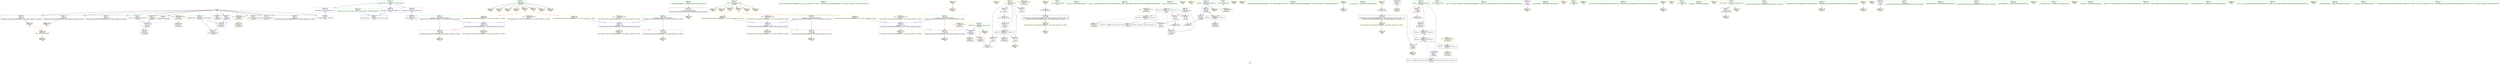 digraph "SVFG" {
	label="SVFG";

	Node0x5588fecbd500 [shape=record,color=grey,label="{NodeID: 0\nNullPtr}"];
	Node0x5588fecbd500 -> Node0x5588fedaf060[style=solid];
	Node0x5588fecbd500 -> Node0x5588fedb0180[style=solid];
	Node0x5588fecbd500 -> Node0x5588fedb0250[style=solid];
	Node0x5588fecbd500 -> Node0x5588fedb0320[style=solid];
	Node0x5588fecbd500 -> Node0x5588fedb03f0[style=solid];
	Node0x5588fecbd500 -> Node0x5588fedb04c0[style=solid];
	Node0x5588fecbd500 -> Node0x5588fedb0590[style=solid];
	Node0x5588fecbd500 -> Node0x5588fedb0660[style=solid];
	Node0x5588fecbd500 -> Node0x5588fedb0730[style=solid];
	Node0x5588fecbd500 -> Node0x5588fedb0800[style=solid];
	Node0x5588fecbd500 -> Node0x5588fedb1fe0[style=solid];
	Node0x5588fec17940 [shape=record,color=yellow,style=double,label="{NodeID: 180\n20V_1 = ENCHI(MR_20V_0)\npts\{191 \}\nFun[_ZStgtIcSt11char_traitsIcESaIcEEbRKNSt7__cxx1112basic_stringIT_T0_T1_EESA_]}"];
	Node0x5588fec17940 -> Node0x5588fedaf200[style=dashed];
	Node0x5588fedaf200 [shape=record,color=blue,label="{NodeID: 97\n190\<--188\n__lhs.addr\<--__lhs\n_ZStgtIcSt11char_traitsIcESaIcEEbRKNSt7__cxx1112basic_stringIT_T0_T1_EESA_\n}"];
	Node0x5588fedaf200 -> Node0x5588fedb1c40[style=dashed];
	Node0x5588fedaf200 -> Node0x5588fedb3410[style=dashed];
	Node0x5588fedad1d0 [shape=record,color=green,label="{NodeID: 14\n28\<--34\n_ZNSt8ios_base4InitD1Ev\<--_ZNSt8ios_base4InitD1Ev_field_insensitive\n}"];
	Node0x5588fedad1d0 -> Node0x5588fedb08d0[style=solid];
	Node0x5588fedb3600 [shape=record,color=yellow,style=double,label="{NodeID: 194\nRETMU(16V_2)\npts\{169 \}\nFun[_ZStltIcSt11char_traitsIcESaIcEEbRKNSt7__cxx1112basic_stringIT_T0_T1_EESA_]}"];
	Node0x5588fedb3e30 [shape=record,color=yellow,style=double,label="{NodeID: 111\nAPARM(52)\nCS[]}"];
	Node0x5588fedade20 [shape=record,color=green,label="{NodeID: 28\n92\<--93\n_ZStltIcSt11char_traitsIcESaIcEEbRKNSt7__cxx1112basic_stringIT_T0_T1_EESA_\<--_ZStltIcSt11char_traitsIcESaIcEEbRKNSt7__cxx1112basic_stringIT_T0_T1_EESA__field_insensitive\n}"];
	Node0x5588fedb4990 [shape=record,color=yellow,style=double,label="{NodeID: 125\nAPARM(124)\nCS[]}"];
	Node0x5588fedaeb90 [shape=record,color=green,label="{NodeID: 42\n192\<--193\n__rhs.addr\<--__rhs.addr_field_insensitive\n_ZStgtIcSt11char_traitsIcESaIcEEbRKNSt7__cxx1112basic_stringIT_T0_T1_EESA_\n}"];
	Node0x5588fedaeb90 -> Node0x5588fedb1d10[style=solid];
	Node0x5588fedaeb90 -> Node0x5588fedaf2d0[style=solid];
	Node0x5588fedb54f0 [shape=record,color=yellow,style=double,label="{NodeID: 139\nAPARM(202)\nCS[]|{<s0>24}}"];
	Node0x5588fedb54f0:s0 -> Node0x5588fedafe80[style=solid,color=red];
	Node0x5588fedb0800 [shape=record,color=black,label="{NodeID: 56\n202\<--3\n\<--dummyVal\n_ZStgtIcSt11char_traitsIcESaIcEEbRKNSt7__cxx1112basic_stringIT_T0_T1_EESA_\n}"];
	Node0x5588fedb0800 -> Node0x5588fedb54f0[style=solid];
	Node0x5588fedb5d10 [shape=record,color=yellow,style=double,label="{NodeID: 153\nARet(135)\nCS[]}"];
	Node0x5588fedb1420 [shape=record,color=red,label="{NodeID: 70\n143\<--46\n\<--i\n_Z5Moistv\n}"];
	Node0x5588fedb1420 -> Node0x5588fedb7580[style=solid];
	Node0x5588fedb7700 [shape=record,color=grey,label="{NodeID: 167\n199 = cmp(198, 63, )\n}"];
	Node0x5588fedb7700 -> Node0x5588fedb0b70[style=solid];
	Node0x5588fedb1fe0 [shape=record,color=blue, style = dotted,label="{NodeID: 84\n247\<--3\nllvm.global_ctors_2\<--dummyVal\nGlob }"];
	Node0x5588fed995b0 [shape=record,color=green,label="{NodeID: 1\n7\<--1\n__dso_handle\<--dummyObj\nGlob }"];
	Node0x5588fec179f0 [shape=record,color=yellow,style=double,label="{NodeID: 181\n22V_1 = ENCHI(MR_22V_0)\npts\{193 \}\nFun[_ZStgtIcSt11char_traitsIcESaIcEEbRKNSt7__cxx1112basic_stringIT_T0_T1_EESA_]}"];
	Node0x5588fec179f0 -> Node0x5588fedaf2d0[style=dashed];
	Node0x5588fedaf2d0 [shape=record,color=blue,label="{NodeID: 98\n192\<--189\n__rhs.addr\<--__rhs\n_ZStgtIcSt11char_traitsIcESaIcEEbRKNSt7__cxx1112basic_stringIT_T0_T1_EESA_\n}"];
	Node0x5588fedaf2d0 -> Node0x5588fedb1d10[style=dashed];
	Node0x5588fedaf2d0 -> Node0x5588fedc0430[style=dashed];
	Node0x5588fedad2d0 [shape=record,color=green,label="{NodeID: 15\n41\<--42\n_Z5Moistv\<--_Z5Moistv_field_insensitive\n}"];
	Node0x5588fedb36e0 [shape=record,color=yellow,style=double,label="{NodeID: 195\nRETMU(2V_2)\npts\{45 \}\nFun[_Z5Moistv]}"];
	Node0x5588fedb3f00 [shape=record,color=yellow,style=double,label="{NodeID: 112\nAPARM(54)\nCS[]}"];
	Node0x5588fedadf20 [shape=record,color=green,label="{NodeID: 29\n105\<--106\n_ZNSt7__cxx1112basic_stringIcSt11char_traitsIcESaIcEED1Ev\<--_ZNSt7__cxx1112basic_stringIcSt11char_traitsIcESaIcEED1Ev_field_insensitive\n}"];
	Node0x5588fedb4a60 [shape=record,color=yellow,style=double,label="{NodeID: 126\nAPARM(127)\nCS[]}"];
	Node0x5588fedaec60 [shape=record,color=green,label="{NodeID: 43\n221\<--222\nmain\<--main_field_insensitive\n}"];
	Node0x5588fedb55c0 [shape=record,color=yellow,style=double,label="{NodeID: 140\nARet(64)\nCS[]}"];
	Node0x5588fedb08d0 [shape=record,color=black,label="{NodeID: 57\n27\<--28\n\<--_ZNSt8ios_base4InitD1Ev\nCan only get source location for instruction, argument, global var or function.}"];
	Node0x5588fedb08d0 -> Node0x5588fedb3a20[style=solid];
	Node0x5588fedaf970 [shape=record,color=yellow,style=double,label="{NodeID: 154\nARet(231)\nCS[]}"];
	Node0x5588fedb14f0 [shape=record,color=red,label="{NodeID: 71\n87\<--48\n\<--caseNum\n_Z5Moistv\n}"];
	Node0x5588fedb14f0 -> Node0x5588fedb7880[style=solid];
	Node0x5588fedb7880 [shape=record,color=grey,label="{NodeID: 168\n88 = cmp(86, 87, )\n}"];
	Node0x5588fedb20e0 [shape=record,color=blue,label="{NodeID: 85\n44\<--63\nnumOfCases\<--\n_Z5Moistv\n}"];
	Node0x5588fedb20e0 -> Node0x5588fedb11b0[style=dashed];
	Node0x5588fedb20e0 -> Node0x5588fedb36e0[style=dashed];
	Node0x5588fed99d20 [shape=record,color=green,label="{NodeID: 2\n8\<--1\n_ZSt3cin\<--dummyObj\nGlob }"];
	Node0x5588fedbfbf0 [shape=record,color=yellow,style=double,label="{NodeID: 182\n16V_1 = ENCHI(MR_16V_0)\npts\{169 \}\nFun[_ZStltIcSt11char_traitsIcESaIcEEbRKNSt7__cxx1112basic_stringIT_T0_T1_EESA_]}"];
	Node0x5588fedbfbf0 -> Node0x5588fedb2900[style=dashed];
	Node0x5588fedaf3a0 [shape=record,color=yellow,style=double,label="{NodeID: 99\nAPARM(8)\nCS[]}"];
	Node0x5588fedad3d0 [shape=record,color=green,label="{NodeID: 16\n44\<--45\nnumOfCases\<--numOfCases_field_insensitive\n_Z5Moistv\n}"];
	Node0x5588fedad3d0 -> Node0x5588fedb11b0[style=solid];
	Node0x5588fedad3d0 -> Node0x5588fedb20e0[style=solid];
	Node0x5588fedad3d0 -> Node0x5588fedaf470[style=solid];
	Node0x5588fedb37f0 [shape=record,color=yellow,style=double,label="{NodeID: 196\nRETMU(4V_3)\npts\{47 \}\nFun[_Z5Moistv]}"];
	Node0x5588fedb3fd0 [shape=record,color=yellow,style=double,label="{NodeID: 113\nAPARM(8)\nCS[]}"];
	Node0x5588fedae020 [shape=record,color=green,label="{NodeID: 30\n110\<--111\n_ZStgtIcSt11char_traitsIcESaIcEEbRKNSt7__cxx1112basic_stringIT_T0_T1_EESA_\<--_ZStgtIcSt11char_traitsIcESaIcEEbRKNSt7__cxx1112basic_stringIT_T0_T1_EESA__field_insensitive\n}"];
	Node0x5588fedb4b30 [shape=record,color=yellow,style=double,label="{NodeID: 127\nAPARM(128)\nCS[]}"];
	Node0x5588fedaed60 [shape=record,color=green,label="{NodeID: 44\n232\<--233\n__cxa_begin_catch\<--__cxa_begin_catch_field_insensitive\n}"];
	Node0x5588fedb5650 [shape=record,color=yellow,style=double,label="{NodeID: 141\nARet(176)\nCS[]}"];
	Node0x5588fedb5650 -> Node0x5588fedb7a00[style=solid];
	Node0x5588fedb09d0 [shape=record,color=black,label="{NodeID: 58\n223\<--63\nmain_ret\<--\nmain\n}"];
	Node0x5588fedb09d0 -> Node0x5588fedaffa0[style=solid];
	Node0x5588fedafa00 [shape=record,color=yellow,style=double,label="{NodeID: 155\nARet(198)\nCS[]}"];
	Node0x5588fedafa00 -> Node0x5588fedb7700[style=solid];
	Node0x5588fedb15c0 [shape=record,color=red,label="{NodeID: 72\n95\<--50\n\<--dollars\n_Z5Moistv\n}"];
	Node0x5588fedb15c0 -> Node0x5588fedb7280[style=solid];
	Node0x5588fedb7a00 [shape=record,color=grey,label="{NodeID: 169\n179 = cmp(176, 63, )\n}"];
	Node0x5588fedb7a00 -> Node0x5588fedb0aa0[style=solid];
	Node0x5588fedb21b0 [shape=record,color=blue,label="{NodeID: 86\n46\<--68\ni\<--\n_Z5Moistv\n}"];
	Node0x5588fedb21b0 -> Node0x5588fedbd850[style=dashed];
	Node0x5588fed99db0 [shape=record,color=green,label="{NodeID: 3\n9\<--1\n_ZSt4cout\<--dummyObj\nGlob }"];
	Node0x5588fedbfd00 [shape=record,color=yellow,style=double,label="{NodeID: 183\n18V_1 = ENCHI(MR_18V_0)\npts\{171 \}\nFun[_ZStltIcSt11char_traitsIcESaIcEEbRKNSt7__cxx1112basic_stringIT_T0_T1_EESA_]}"];
	Node0x5588fedbfd00 -> Node0x5588fedaf130[style=dashed];
	Node0x5588fedaf470 [shape=record,color=yellow,style=double,label="{NodeID: 100\nAPARM(44)\nCS[]}"];
	Node0x5588fedad4a0 [shape=record,color=green,label="{NodeID: 17\n46\<--47\ni\<--i_field_insensitive\n_Z5Moistv\n}"];
	Node0x5588fedad4a0 -> Node0x5588fedb1280[style=solid];
	Node0x5588fedad4a0 -> Node0x5588fedb1350[style=solid];
	Node0x5588fedad4a0 -> Node0x5588fedb1420[style=solid];
	Node0x5588fedad4a0 -> Node0x5588fedb21b0[style=solid];
	Node0x5588fedad4a0 -> Node0x5588fedb2830[style=solid];
	Node0x5588fedb38d0 [shape=record,color=yellow,style=double,label="{NodeID: 197\nRETMU(6V_2)\npts\{49 \}\nFun[_Z5Moistv]}"];
	Node0x5588fedb40a0 [shape=record,color=yellow,style=double,label="{NodeID: 114\nAPARM(54)\nCS[]}"];
	Node0x5588fedae120 [shape=record,color=green,label="{NodeID: 31\n114\<--115\n_ZNSt7__cxx1112basic_stringIcSt11char_traitsIcESaIcEEaSERKS4_\<--_ZNSt7__cxx1112basic_stringIcSt11char_traitsIcESaIcEEaSERKS4__field_insensitive\n}"];
	Node0x5588fedb4c00 [shape=record,color=yellow,style=double,label="{NodeID: 128\nAPARM(131)\nCS[]}"];
	Node0x5588fedaee60 [shape=record,color=green,label="{NodeID: 45\n235\<--236\n_ZSt9terminatev\<--_ZSt9terminatev_field_insensitive\n}"];
	Node0x5588fedb56e0 [shape=record,color=yellow,style=double,label="{NodeID: 142\nARet(26)\nCS[]}"];
	Node0x5588fedb0aa0 [shape=record,color=black,label="{NodeID: 59\n165\<--179\n_ZStltIcSt11char_traitsIcESaIcEEbRKNSt7__cxx1112basic_stringIT_T0_T1_EESA__ret\<--cmp\n_ZStltIcSt11char_traitsIcESaIcEEbRKNSt7__cxx1112basic_stringIT_T0_T1_EESA_\n}"];
	Node0x5588fedb0aa0 -> Node0x5588fedb71c0[style=solid];
	Node0x5588fedafa90 [shape=record,color=yellow,style=double,label="{NodeID: 156\nFPARM(188)\nFun[_ZStgtIcSt11char_traitsIcESaIcEEbRKNSt7__cxx1112basic_stringIT_T0_T1_EESA_]}"];
	Node0x5588fedafa90 -> Node0x5588fedaf200[style=solid];
	Node0x5588fedb1690 [shape=record,color=red,label="{NodeID: 73\n133\<--50\n\<--dollars\n_Z5Moistv\n}"];
	Node0x5588fedb1690 -> Node0x5588fedb4da0[style=solid];
	Node0x5588fedb7b80 [shape=record,color=grey,label="{NodeID: 170\n72 = cmp(70, 71, )\n}"];
	Node0x5588fedb2280 [shape=record,color=blue,label="{NodeID: 87\n48\<--63\ncaseNum\<--\n_Z5Moistv\n}"];
	Node0x5588fedb2280 -> Node0x5588fedb14f0[style=dashed];
	Node0x5588fedb2280 -> Node0x5588fedbdd50[style=dashed];
	Node0x5588fed99e40 [shape=record,color=green,label="{NodeID: 4\n10\<--1\n.str\<--dummyObj\nGlob }"];
	Node0x5588fedbfde0 [shape=record,color=yellow,style=double,label="{NodeID: 184\n2V_1 = ENCHI(MR_2V_0)\npts\{45 \}\nFun[_Z5Moistv]}"];
	Node0x5588fedbfde0 -> Node0x5588fedb20e0[style=dashed];
	Node0x5588fedaf540 [shape=record,color=yellow,style=double,label="{NodeID: 101\nAPARM(174)\nCS[]}"];
	Node0x5588fedad570 [shape=record,color=green,label="{NodeID: 18\n48\<--49\ncaseNum\<--caseNum_field_insensitive\n_Z5Moistv\n}"];
	Node0x5588fedad570 -> Node0x5588fedb14f0[style=solid];
	Node0x5588fedad570 -> Node0x5588fedb2280[style=solid];
	Node0x5588fedad570 -> Node0x5588fedb3d60[style=solid];
	Node0x5588fedc2520 [shape=record,color=yellow,style=double,label="{NodeID: 198\nRETMU(8V_2)\npts\{51 \}\nFun[_Z5Moistv]}"];
	Node0x5588fedb4170 [shape=record,color=yellow,style=double,label="{NodeID: 115\nAPARM(8)\nCS[]}"];
	Node0x5588fedae220 [shape=record,color=green,label="{NodeID: 32\n125\<--126\n_ZStlsISt11char_traitsIcEERSt13basic_ostreamIcT_ES5_PKc\<--_ZStlsISt11char_traitsIcEERSt13basic_ostreamIcT_ES5_PKc_field_insensitive\n}"];
	Node0x5588fedb4cd0 [shape=record,color=yellow,style=double,label="{NodeID: 129\nAPARM(132)\nCS[]}"];
	Node0x5588fedaef60 [shape=record,color=green,label="{NodeID: 46\n16\<--241\n_GLOBAL__sub_I_everal_2_1.cpp\<--_GLOBAL__sub_I_everal_2_1.cpp_field_insensitive\n}"];
	Node0x5588fedaef60 -> Node0x5588fedb1ee0[style=solid];
	Node0x5588fedb5770 [shape=record,color=yellow,style=double,label="{NodeID: 143\nARet(75)\nCS[]}"];
	Node0x5588fedb0b70 [shape=record,color=black,label="{NodeID: 60\n187\<--199\n_ZStgtIcSt11char_traitsIcESaIcEEbRKNSt7__cxx1112basic_stringIT_T0_T1_EESA__ret\<--cmp\n_ZStgtIcSt11char_traitsIcESaIcEEbRKNSt7__cxx1112basic_stringIT_T0_T1_EESA_\n}"];
	Node0x5588fedb0b70 -> Node0x5588fedb0060[style=solid];
	Node0x5588fedafb80 [shape=record,color=yellow,style=double,label="{NodeID: 157\nFPARM(189)\nFun[_ZStgtIcSt11char_traitsIcESaIcEEbRKNSt7__cxx1112basic_stringIT_T0_T1_EESA_]}"];
	Node0x5588fedafb80 -> Node0x5588fedaf2d0[style=solid];
	Node0x5588fedb1760 [shape=record,color=red,label="{NodeID: 74\n148\<--56\nexn\<--exn.slot\n_Z5Moistv\n}"];
	Node0x5588fedbc450 [shape=record,color=black,label="{NodeID: 171\nMR_8V_7 = PHI(MR_8V_4, MR_8V_3, MR_8V_4, MR_8V_4, MR_8V_4, MR_8V_4, MR_8V_4, MR_8V_4, )\npts\{51 \}\n}"];
	Node0x5588fedb2350 [shape=record,color=blue,label="{NodeID: 88\n50\<--63\ndollars\<--\n_Z5Moistv\n}"];
	Node0x5588fedb2350 -> Node0x5588fedbc450[style=dashed];
	Node0x5588fedb2350 -> Node0x5588fedbce50[style=dashed];
	Node0x5588fed9a280 [shape=record,color=green,label="{NodeID: 5\n12\<--1\n.str.1\<--dummyObj\nGlob }"];
	Node0x5588fedbfef0 [shape=record,color=yellow,style=double,label="{NodeID: 185\n4V_1 = ENCHI(MR_4V_0)\npts\{47 \}\nFun[_Z5Moistv]}"];
	Node0x5588fedbfef0 -> Node0x5588fedb21b0[style=dashed];
	Node0x5588fedaf610 [shape=record,color=yellow,style=double,label="{NodeID: 102\nAPARM(175)\nCS[]}"];
	Node0x5588fedad640 [shape=record,color=green,label="{NodeID: 19\n50\<--51\ndollars\<--dollars_field_insensitive\n_Z5Moistv\n}"];
	Node0x5588fedad640 -> Node0x5588fedb15c0[style=solid];
	Node0x5588fedad640 -> Node0x5588fedb1690[style=solid];
	Node0x5588fedad640 -> Node0x5588fedb2350[style=solid];
	Node0x5588fedad640 -> Node0x5588fedb24f0[style=solid];
	Node0x5588fedc25d0 [shape=record,color=yellow,style=double,label="{NodeID: 199\nRETMU(10V_1)\npts\{57 \}\nFun[_Z5Moistv]}"];
	Node0x5588fedb4240 [shape=record,color=yellow,style=double,label="{NodeID: 116\nAPARM(54)\nCS[]}"];
	Node0x5588fedae320 [shape=record,color=green,label="{NodeID: 33\n129\<--130\n_ZNSolsEi\<--_ZNSolsEi_field_insensitive\n}"];
	Node0x5588fedb4da0 [shape=record,color=yellow,style=double,label="{NodeID: 130\nAPARM(133)\nCS[]}"];
	Node0x5588fedaf060 [shape=record,color=black,label="{NodeID: 47\n2\<--3\ndummyVal\<--dummyVal\n}"];
	Node0x5588fedb5800 [shape=record,color=yellow,style=double,label="{NodeID: 144\nARet(81)\nCS[]}"];
	Node0x5588fedb0c40 [shape=record,color=purple,label="{NodeID: 61\n25\<--4\n\<--_ZStL8__ioinit\n__cxx_global_var_init\n}"];
	Node0x5588fedb0c40 -> Node0x5588fedb3af0[style=solid];
	Node0x5588fedafc70 [shape=record,color=yellow,style=double,label="{NodeID: 158\nFPARM(166)\nFun[_ZStltIcSt11char_traitsIcESaIcEEbRKNSt7__cxx1112basic_stringIT_T0_T1_EESA_]}"];
	Node0x5588fedafc70 -> Node0x5588fedb2900[style=solid];
	Node0x5588fedb1830 [shape=record,color=red,label="{NodeID: 75\n149\<--58\nsel\<--ehselector.slot\n_Z5Moistv\n}"];
	Node0x5588fedbc950 [shape=record,color=black,label="{NodeID: 172\nMR_14V_6 = PHI(MR_14V_4, MR_14V_2, MR_14V_4, MR_14V_4, MR_14V_4, MR_14V_4, MR_14V_4, MR_14V_4, )\npts\{61 \}\n}"];
	Node0x5588fedb2420 [shape=record,color=blue,label="{NodeID: 89\n60\<--68\ni3\<--\n_Z5Moistv\n}"];
	Node0x5588fedb2420 -> Node0x5588fedbd350[style=dashed];
	Node0x5588fed9a340 [shape=record,color=green,label="{NodeID: 6\n15\<--1\n\<--dummyObj\nCan only get source location for instruction, argument, global var or function.}"];
	Node0x5588fedbffd0 [shape=record,color=yellow,style=double,label="{NodeID: 186\n6V_1 = ENCHI(MR_6V_0)\npts\{49 \}\nFun[_Z5Moistv]}"];
	Node0x5588fedbffd0 -> Node0x5588fedbdd50[style=dashed];
	Node0x5588fedaf6e0 [shape=record,color=yellow,style=double,label="{NodeID: 103\nAPARM(54)\nCS[]}"];
	Node0x5588fedad710 [shape=record,color=green,label="{NodeID: 20\n52\<--53\nsMax\<--sMax_field_insensitive\n_Z5Moistv\n}"];
	Node0x5588fedad710 -> Node0x5588fedaf7b0[style=solid];
	Node0x5588fedad710 -> Node0x5588fedb3e30[style=solid];
	Node0x5588fedad710 -> Node0x5588fedb43e0[style=solid];
	Node0x5588fedad710 -> Node0x5588fedb4580[style=solid];
	Node0x5588fedad710 -> Node0x5588fedb4650[style=solid];
	Node0x5588fedad710 -> Node0x5588fedb50e0[style=solid];
	Node0x5588fedc26b0 [shape=record,color=yellow,style=double,label="{NodeID: 200\nRETMU(12V_1)\npts\{59 \}\nFun[_Z5Moistv]}"];
	Node0x5588fedb4310 [shape=record,color=yellow,style=double,label="{NodeID: 117\nAPARM(54)\nCS[]|{<s0>9}}"];
	Node0x5588fedb4310:s0 -> Node0x5588fedafc70[style=solid,color=red];
	Node0x5588fedae420 [shape=record,color=green,label="{NodeID: 34\n136\<--137\n_ZSt4endlIcSt11char_traitsIcEERSt13basic_ostreamIT_T0_ES6_\<--_ZSt4endlIcSt11char_traitsIcEERSt13basic_ostreamIT_T0_ES6__field_insensitive\n}"];
	Node0x5588fedae420 -> Node0x5588fedb4f40[style=solid];
	Node0x5588fedb4e70 [shape=record,color=yellow,style=double,label="{NodeID: 131\nAPARM(134)\nCS[]}"];
	Node0x5588fedb0180 [shape=record,color=black,label="{NodeID: 48\n99\<--3\n\<--dummyVal\n_Z5Moistv\n}"];
	Node0x5588fedb5890 [shape=record,color=yellow,style=double,label="{NodeID: 145\nARet(90)\nCS[]}"];
	Node0x5588fedb0d10 [shape=record,color=purple,label="{NodeID: 62\n123\<--10\n\<--.str\n_Z5Moistv\n}"];
	Node0x5588fedb0d10 -> Node0x5588fedb48c0[style=solid];
	Node0x5588fedafd60 [shape=record,color=yellow,style=double,label="{NodeID: 159\nFPARM(167)\nFun[_ZStltIcSt11char_traitsIcESaIcEEbRKNSt7__cxx1112basic_stringIT_T0_T1_EESA_]}"];
	Node0x5588fedafd60 -> Node0x5588fedaf130[style=solid];
	Node0x5588fedb1900 [shape=record,color=red,label="{NodeID: 76\n86\<--60\n\<--i3\n_Z5Moistv\n}"];
	Node0x5588fedb1900 -> Node0x5588fedb7880[style=solid];
	Node0x5588fedbce50 [shape=record,color=black,label="{NodeID: 173\nMR_8V_4 = PHI(MR_8V_6, MR_8V_3, )\npts\{51 \}\n}"];
	Node0x5588fedbce50 -> Node0x5588fedb15c0[style=dashed];
	Node0x5588fedbce50 -> Node0x5588fedb1690[style=dashed];
	Node0x5588fedbce50 -> Node0x5588fedb24f0[style=dashed];
	Node0x5588fedbce50 -> Node0x5588fedbc450[style=dashed];
	Node0x5588fedbce50 -> Node0x5588fedbe250[style=dashed];
	Node0x5588fedbce50 -> Node0x5588fedbec50[style=dashed];
	Node0x5588fedb24f0 [shape=record,color=blue,label="{NodeID: 90\n50\<--96\ndollars\<--inc\n_Z5Moistv\n}"];
	Node0x5588fedb24f0 -> Node0x5588fedbec50[style=dashed];
	Node0x5588fed9a400 [shape=record,color=green,label="{NodeID: 7\n63\<--1\n\<--dummyObj\nCan only get source location for instruction, argument, global var or function.}"];
	Node0x5588fedc00b0 [shape=record,color=yellow,style=double,label="{NodeID: 187\n8V_1 = ENCHI(MR_8V_0)\npts\{51 \}\nFun[_Z5Moistv]}"];
	Node0x5588fedc00b0 -> Node0x5588fedbe250[style=dashed];
	Node0x5588fedaf7b0 [shape=record,color=yellow,style=double,label="{NodeID: 104\nAPARM(52)\nCS[]}"];
	Node0x5588fedad7e0 [shape=record,color=green,label="{NodeID: 21\n54\<--55\ns\<--s_field_insensitive\n_Z5Moistv\n}"];
	Node0x5588fedad7e0 -> Node0x5588fedaf6e0[style=solid];
	Node0x5588fedad7e0 -> Node0x5588fedb3f00[style=solid];
	Node0x5588fedad7e0 -> Node0x5588fedb40a0[style=solid];
	Node0x5588fedad7e0 -> Node0x5588fedb4240[style=solid];
	Node0x5588fedad7e0 -> Node0x5588fedb4310[style=solid];
	Node0x5588fedad7e0 -> Node0x5588fedb44b0[style=solid];
	Node0x5588fedad7e0 -> Node0x5588fedb4720[style=solid];
	Node0x5588fedad7e0 -> Node0x5588fedb5010[style=solid];
	Node0x5588fedc2790 [shape=record,color=yellow,style=double,label="{NodeID: 201\nRETMU(14V_2)\npts\{61 \}\nFun[_Z5Moistv]}"];
	Node0x5588fedb43e0 [shape=record,color=yellow,style=double,label="{NodeID: 118\nAPARM(52)\nCS[]|{<s0>9}}"];
	Node0x5588fedb43e0:s0 -> Node0x5588fedafd60[style=solid,color=red];
	Node0x5588fedae520 [shape=record,color=green,label="{NodeID: 35\n138\<--139\n_ZNSolsEPFRSoS_E\<--_ZNSolsEPFRSoS_E_field_insensitive\n}"];
	Node0x5588fedb4f40 [shape=record,color=yellow,style=double,label="{NodeID: 132\nAPARM(136)\nCS[]}"];
	Node0x5588fedb0250 [shape=record,color=black,label="{NodeID: 49\n100\<--3\n\<--dummyVal\n_Z5Moistv\n}"];
	Node0x5588fedb0250 -> Node0x5588fedb25c0[style=solid];
	Node0x5588fedb5920 [shape=record,color=yellow,style=double,label="{NodeID: 146\nARet(91)\nCS[]}"];
	Node0x5588fedb0de0 [shape=record,color=purple,label="{NodeID: 63\n131\<--12\n\<--.str.1\n_Z5Moistv\n}"];
	Node0x5588fedb0de0 -> Node0x5588fedb4c00[style=solid];
	Node0x5588fedafe80 [shape=record,color=yellow,style=double,label="{NodeID: 160\nFPARM(230)\nFun[__clang_call_terminate]}"];
	Node0x5588fedafe80 -> Node0x5588fedb51b0[style=solid];
	Node0x5588fedb19d0 [shape=record,color=red,label="{NodeID: 77\n119\<--60\n\<--i3\n_Z5Moistv\n}"];
	Node0x5588fedb19d0 -> Node0x5588fedb7400[style=solid];
	Node0x5588fedbd350 [shape=record,color=black,label="{NodeID: 174\nMR_14V_4 = PHI(MR_14V_5, MR_14V_3, )\npts\{61 \}\n}"];
	Node0x5588fedbd350 -> Node0x5588fedb1900[style=dashed];
	Node0x5588fedbd350 -> Node0x5588fedb19d0[style=dashed];
	Node0x5588fedbd350 -> Node0x5588fedb2760[style=dashed];
	Node0x5588fedbd350 -> Node0x5588fedbc950[style=dashed];
	Node0x5588fedbd350 -> Node0x5588fedbe750[style=dashed];
	Node0x5588fedb25c0 [shape=record,color=blue,label="{NodeID: 91\n56\<--100\nexn.slot\<--\n_Z5Moistv\n}"];
	Node0x5588fedb25c0 -> Node0x5588fedb1760[style=dashed];
	Node0x5588fedacdd0 [shape=record,color=green,label="{NodeID: 8\n68\<--1\n\<--dummyObj\nCan only get source location for instruction, argument, global var or function.}"];
	Node0x5588fedc0190 [shape=record,color=yellow,style=double,label="{NodeID: 188\n10V_1 = ENCHI(MR_10V_0)\npts\{57 \}\nFun[_Z5Moistv]}"];
	Node0x5588fedc0190 -> Node0x5588fedb25c0[style=dashed];
	Node0x5588fedc0190 -> Node0x5588fedc25d0[style=dashed];
	Node0x5588fedaf880 [shape=record,color=yellow,style=double,label="{NodeID: 105\nAPARM(4)\nCS[]}"];
	Node0x5588fedad8b0 [shape=record,color=green,label="{NodeID: 22\n56\<--57\nexn.slot\<--exn.slot_field_insensitive\n_Z5Moistv\n}"];
	Node0x5588fedad8b0 -> Node0x5588fedb1760[style=solid];
	Node0x5588fedad8b0 -> Node0x5588fedb25c0[style=solid];
	Node0x5588fedb44b0 [shape=record,color=yellow,style=double,label="{NodeID: 119\nAPARM(54)\nCS[]|{<s0>12}}"];
	Node0x5588fedb44b0:s0 -> Node0x5588fedafa90[style=solid,color=red];
	Node0x5588fedae620 [shape=record,color=green,label="{NodeID: 36\n161\<--162\n__gxx_personality_v0\<--__gxx_personality_v0_field_insensitive\n}"];
	Node0x5588fedb5010 [shape=record,color=yellow,style=double,label="{NodeID: 133\nAPARM(54)\nCS[]}"];
	Node0x5588fedb0320 [shape=record,color=black,label="{NodeID: 50\n102\<--3\n\<--dummyVal\n_Z5Moistv\n}"];
	Node0x5588fedb0320 -> Node0x5588fedb2690[style=solid];
	Node0x5588fedb59b0 [shape=record,color=yellow,style=double,label="{NodeID: 147\nARet(109)\nCS[]}"];
	Node0x5588fedb0eb0 [shape=record,color=purple,label="{NodeID: 64\n245\<--14\nllvm.global_ctors_0\<--llvm.global_ctors\nGlob }"];
	Node0x5588fedb0eb0 -> Node0x5588fedb1de0[style=solid];
	Node0x5588fedaffa0 [shape=record,color=yellow,style=double,label="{NodeID: 161\nFRet(223)\nFun[main]}"];
	Node0x5588fedb1aa0 [shape=record,color=red,label="{NodeID: 78\n174\<--168\n\<--__lhs.addr\n_ZStltIcSt11char_traitsIcESaIcEEbRKNSt7__cxx1112basic_stringIT_T0_T1_EESA_\n}"];
	Node0x5588fedb1aa0 -> Node0x5588fedaf540[style=solid];
	Node0x5588fedbd850 [shape=record,color=black,label="{NodeID: 175\nMR_4V_3 = PHI(MR_4V_4, MR_4V_2, )\npts\{47 \}\n}"];
	Node0x5588fedbd850 -> Node0x5588fedb1280[style=dashed];
	Node0x5588fedbd850 -> Node0x5588fedb1350[style=dashed];
	Node0x5588fedbd850 -> Node0x5588fedb1420[style=dashed];
	Node0x5588fedbd850 -> Node0x5588fedb2830[style=dashed];
	Node0x5588fedbd850 -> Node0x5588fedb37f0[style=dashed];
	Node0x5588fedb2690 [shape=record,color=blue,label="{NodeID: 92\n58\<--102\nehselector.slot\<--\n_Z5Moistv\n}"];
	Node0x5588fedb2690 -> Node0x5588fedb1830[style=dashed];
	Node0x5588fedace60 [shape=record,color=green,label="{NodeID: 9\n4\<--6\n_ZStL8__ioinit\<--_ZStL8__ioinit_field_insensitive\nGlob }"];
	Node0x5588fedace60 -> Node0x5588fedb0c40[style=solid];
	Node0x5588fedace60 -> Node0x5588fedaf880[style=solid];
	Node0x5588fedc0270 [shape=record,color=yellow,style=double,label="{NodeID: 189\n12V_1 = ENCHI(MR_12V_0)\npts\{59 \}\nFun[_Z5Moistv]}"];
	Node0x5588fedc0270 -> Node0x5588fedb2690[style=dashed];
	Node0x5588fedc0270 -> Node0x5588fedc26b0[style=dashed];
	Node0x5588fedb3a20 [shape=record,color=yellow,style=double,label="{NodeID: 106\nAPARM(27)\nCS[]}"];
	Node0x5588fedad980 [shape=record,color=green,label="{NodeID: 23\n58\<--59\nehselector.slot\<--ehselector.slot_field_insensitive\n_Z5Moistv\n}"];
	Node0x5588fedad980 -> Node0x5588fedb1830[style=solid];
	Node0x5588fedad980 -> Node0x5588fedb2690[style=solid];
	Node0x5588fedb4580 [shape=record,color=yellow,style=double,label="{NodeID: 120\nAPARM(52)\nCS[]|{<s0>12}}"];
	Node0x5588fedb4580:s0 -> Node0x5588fedafb80[style=solid,color=red];
	Node0x5588fedae720 [shape=record,color=green,label="{NodeID: 37\n168\<--169\n__lhs.addr\<--__lhs.addr_field_insensitive\n_ZStltIcSt11char_traitsIcESaIcEEbRKNSt7__cxx1112basic_stringIT_T0_T1_EESA_\n}"];
	Node0x5588fedae720 -> Node0x5588fedb1aa0[style=solid];
	Node0x5588fedae720 -> Node0x5588fedb2900[style=solid];
	Node0x5588fedb50e0 [shape=record,color=yellow,style=double,label="{NodeID: 134\nAPARM(52)\nCS[]}"];
	Node0x5588fedb03f0 [shape=record,color=black,label="{NodeID: 51\n150\<--3\nlpad.val\<--dummyVal\n_Z5Moistv\n}"];
	Node0x5588fedb5a40 [shape=record,color=yellow,style=double,label="{NodeID: 148\nARet(113)\nCS[]}"];
	Node0x5588fedb0fb0 [shape=record,color=purple,label="{NodeID: 65\n246\<--14\nllvm.global_ctors_1\<--llvm.global_ctors\nGlob }"];
	Node0x5588fedb0fb0 -> Node0x5588fedb1ee0[style=solid];
	Node0x5588fedb0060 [shape=record,color=yellow,style=double,label="{NodeID: 162\nFRet(187)\nFun[_ZStgtIcSt11char_traitsIcESaIcEEbRKNSt7__cxx1112basic_stringIT_T0_T1_EESA_]|{<s0>12}}"];
	Node0x5588fedb0060:s0 -> Node0x5588fedb59b0[style=solid,color=blue];
	Node0x5588fedb1b70 [shape=record,color=red,label="{NodeID: 79\n175\<--170\n\<--__rhs.addr\n_ZStltIcSt11char_traitsIcESaIcEEbRKNSt7__cxx1112basic_stringIT_T0_T1_EESA_\n}"];
	Node0x5588fedb1b70 -> Node0x5588fedaf610[style=solid];
	Node0x5588fedbdd50 [shape=record,color=black,label="{NodeID: 176\nMR_6V_2 = PHI(MR_6V_3, MR_6V_1, )\npts\{49 \}\n}"];
	Node0x5588fedbdd50 -> Node0x5588fedb2280[style=dashed];
	Node0x5588fedbdd50 -> Node0x5588fedb38d0[style=dashed];
	Node0x5588fedb2760 [shape=record,color=blue,label="{NodeID: 93\n60\<--120\ni3\<--inc15\n_Z5Moistv\n}"];
	Node0x5588fedb2760 -> Node0x5588fedbd350[style=dashed];
	Node0x5588fedacef0 [shape=record,color=green,label="{NodeID: 10\n14\<--18\nllvm.global_ctors\<--llvm.global_ctors_field_insensitive\nGlob }"];
	Node0x5588fedacef0 -> Node0x5588fedb0eb0[style=solid];
	Node0x5588fedacef0 -> Node0x5588fedb0fb0[style=solid];
	Node0x5588fedacef0 -> Node0x5588fedb10b0[style=solid];
	Node0x5588fedc0350 [shape=record,color=yellow,style=double,label="{NodeID: 190\n14V_1 = ENCHI(MR_14V_0)\npts\{61 \}\nFun[_Z5Moistv]}"];
	Node0x5588fedc0350 -> Node0x5588fedbe750[style=dashed];
	Node0x5588fedb3af0 [shape=record,color=yellow,style=double,label="{NodeID: 107\nAPARM(25)\nCS[]}"];
	Node0x5588fedada50 [shape=record,color=green,label="{NodeID: 24\n60\<--61\ni3\<--i3_field_insensitive\n_Z5Moistv\n}"];
	Node0x5588fedada50 -> Node0x5588fedb1900[style=solid];
	Node0x5588fedada50 -> Node0x5588fedb19d0[style=solid];
	Node0x5588fedada50 -> Node0x5588fedb2420[style=solid];
	Node0x5588fedada50 -> Node0x5588fedb2760[style=solid];
	Node0x5588fedb4650 [shape=record,color=yellow,style=double,label="{NodeID: 121\nAPARM(52)\nCS[]}"];
	Node0x5588fedae7f0 [shape=record,color=green,label="{NodeID: 38\n170\<--171\n__rhs.addr\<--__rhs.addr_field_insensitive\n_ZStltIcSt11char_traitsIcESaIcEEbRKNSt7__cxx1112basic_stringIT_T0_T1_EESA_\n}"];
	Node0x5588fedae7f0 -> Node0x5588fedb1b70[style=solid];
	Node0x5588fedae7f0 -> Node0x5588fedaf130[style=solid];
	Node0x5588fedb51b0 [shape=record,color=yellow,style=double,label="{NodeID: 135\nAPARM(230)\nCS[]}"];
	Node0x5588fedb04c0 [shape=record,color=black,label="{NodeID: 52\n151\<--3\nlpad.val29\<--dummyVal\n_Z5Moistv\n}"];
	Node0x5588fedb5ad0 [shape=record,color=yellow,style=double,label="{NodeID: 149\nARet(124)\nCS[]}"];
	Node0x5588fedb5ad0 -> Node0x5588fedb4990[style=solid];
	Node0x5588fedb10b0 [shape=record,color=purple,label="{NodeID: 66\n247\<--14\nllvm.global_ctors_2\<--llvm.global_ctors\nGlob }"];
	Node0x5588fedb10b0 -> Node0x5588fedb1fe0[style=solid];
	Node0x5588fedb71c0 [shape=record,color=yellow,style=double,label="{NodeID: 163\nFRet(165)\nFun[_ZStltIcSt11char_traitsIcESaIcEEbRKNSt7__cxx1112basic_stringIT_T0_T1_EESA_]|{<s0>9}}"];
	Node0x5588fedb71c0:s0 -> Node0x5588fedb5920[style=solid,color=blue];
	Node0x5588fedb1c40 [shape=record,color=red,label="{NodeID: 80\n196\<--190\n\<--__lhs.addr\n_ZStgtIcSt11char_traitsIcESaIcEEbRKNSt7__cxx1112basic_stringIT_T0_T1_EESA_\n}"];
	Node0x5588fedb1c40 -> Node0x5588fedb5350[style=solid];
	Node0x5588fedbe250 [shape=record,color=black,label="{NodeID: 177\nMR_8V_2 = PHI(MR_8V_4, MR_8V_1, )\npts\{51 \}\n}"];
	Node0x5588fedbe250 -> Node0x5588fedb2350[style=dashed];
	Node0x5588fedbe250 -> Node0x5588fedc2520[style=dashed];
	Node0x5588fedb2830 [shape=record,color=blue,label="{NodeID: 94\n46\<--144\ni\<--inc27\n_Z5Moistv\n}"];
	Node0x5588fedb2830 -> Node0x5588fedbd850[style=dashed];
	Node0x5588fedacf80 [shape=record,color=green,label="{NodeID: 11\n19\<--20\n__cxx_global_var_init\<--__cxx_global_var_init_field_insensitive\n}"];
	Node0x5588fedc0430 [shape=record,color=yellow,style=double,label="{NodeID: 191\nRETMU(22V_2)\npts\{193 \}\nFun[_ZStgtIcSt11char_traitsIcESaIcEEbRKNSt7__cxx1112basic_stringIT_T0_T1_EESA_]}"];
	Node0x5588fedb3bc0 [shape=record,color=yellow,style=double,label="{NodeID: 108\nAPARM(7)\nCS[]}"];
	Node0x5588fedadb20 [shape=record,color=green,label="{NodeID: 25\n65\<--66\n_ZNSirsERi\<--_ZNSirsERi_field_insensitive\n}"];
	Node0x5588fedb4720 [shape=record,color=yellow,style=double,label="{NodeID: 122\nAPARM(54)\nCS[]}"];
	Node0x5588fedae8c0 [shape=record,color=green,label="{NodeID: 39\n177\<--178\n_ZNKSt7__cxx1112basic_stringIcSt11char_traitsIcESaIcEE7compareERKS4_\<--_ZNKSt7__cxx1112basic_stringIcSt11char_traitsIcESaIcEE7compareERKS4__field_insensitive\n}"];
	Node0x5588fedb5280 [shape=record,color=yellow,style=double,label="{NodeID: 136\nAPARM(182)\nCS[]|{<s0>22}}"];
	Node0x5588fedb5280:s0 -> Node0x5588fedafe80[style=solid,color=red];
	Node0x5588fedb0590 [shape=record,color=black,label="{NodeID: 53\n181\<--3\n\<--dummyVal\n_ZStltIcSt11char_traitsIcESaIcEEbRKNSt7__cxx1112basic_stringIT_T0_T1_EESA_\n}"];
	Node0x5588fedb5b60 [shape=record,color=yellow,style=double,label="{NodeID: 150\nARet(128)\nCS[]}"];
	Node0x5588fedb5b60 -> Node0x5588fedb4b30[style=solid];
	Node0x5588fedb11b0 [shape=record,color=red,label="{NodeID: 67\n71\<--44\n\<--numOfCases\n_Z5Moistv\n}"];
	Node0x5588fedb11b0 -> Node0x5588fedb7b80[style=solid];
	Node0x5588fedb7280 [shape=record,color=grey,label="{NodeID: 164\n96 = Binary(95, 68, )\n}"];
	Node0x5588fedb7280 -> Node0x5588fedb24f0[style=solid];
	Node0x5588fedb1d10 [shape=record,color=red,label="{NodeID: 81\n197\<--192\n\<--__rhs.addr\n_ZStgtIcSt11char_traitsIcESaIcEEbRKNSt7__cxx1112basic_stringIT_T0_T1_EESA_\n}"];
	Node0x5588fedb1d10 -> Node0x5588fedb5420[style=solid];
	Node0x5588fedbe750 [shape=record,color=black,label="{NodeID: 178\nMR_14V_2 = PHI(MR_14V_4, MR_14V_1, )\npts\{61 \}\n}"];
	Node0x5588fedbe750 -> Node0x5588fedb2420[style=dashed];
	Node0x5588fedbe750 -> Node0x5588fedbc950[style=dashed];
	Node0x5588fedbe750 -> Node0x5588fedc2790[style=dashed];
	Node0x5588fedb2900 [shape=record,color=blue,label="{NodeID: 95\n168\<--166\n__lhs.addr\<--__lhs\n_ZStltIcSt11char_traitsIcESaIcEEbRKNSt7__cxx1112basic_stringIT_T0_T1_EESA_\n}"];
	Node0x5588fedb2900 -> Node0x5588fedb1aa0[style=dashed];
	Node0x5588fedb2900 -> Node0x5588fedb3600[style=dashed];
	Node0x5588fedad010 [shape=record,color=green,label="{NodeID: 12\n23\<--24\n_ZNSt8ios_base4InitC1Ev\<--_ZNSt8ios_base4InitC1Ev_field_insensitive\n}"];
	Node0x5588fedb3410 [shape=record,color=yellow,style=double,label="{NodeID: 192\nRETMU(20V_2)\npts\{191 \}\nFun[_ZStgtIcSt11char_traitsIcESaIcEEbRKNSt7__cxx1112basic_stringIT_T0_T1_EESA_]}"];
	Node0x5588fedb3c90 [shape=record,color=yellow,style=double,label="{NodeID: 109\nAPARM(8)\nCS[]}"];
	Node0x5588fedadc20 [shape=record,color=green,label="{NodeID: 26\n78\<--79\n_ZNSt7__cxx1112basic_stringIcSt11char_traitsIcESaIcEEC1Ev\<--_ZNSt7__cxx1112basic_stringIcSt11char_traitsIcESaIcEEC1Ev_field_insensitive\n}"];
	Node0x5588fedb47f0 [shape=record,color=yellow,style=double,label="{NodeID: 123\nAPARM(9)\nCS[]}"];
	Node0x5588fedae9c0 [shape=record,color=green,label="{NodeID: 40\n184\<--185\n__clang_call_terminate\<--__clang_call_terminate_field_insensitive\n}"];
	Node0x5588fedb5350 [shape=record,color=yellow,style=double,label="{NodeID: 137\nAPARM(196)\nCS[]}"];
	Node0x5588fedb0660 [shape=record,color=black,label="{NodeID: 54\n182\<--3\n\<--dummyVal\n_ZStltIcSt11char_traitsIcESaIcEEbRKNSt7__cxx1112basic_stringIT_T0_T1_EESA_\n}"];
	Node0x5588fedb0660 -> Node0x5588fedb5280[style=solid];
	Node0x5588fedb5bf0 [shape=record,color=yellow,style=double,label="{NodeID: 151\nARet(132)\nCS[]}"];
	Node0x5588fedb5bf0 -> Node0x5588fedb4cd0[style=solid];
	Node0x5588fedb1280 [shape=record,color=red,label="{NodeID: 68\n70\<--46\n\<--i\n_Z5Moistv\n}"];
	Node0x5588fedb1280 -> Node0x5588fedb7b80[style=solid];
	Node0x5588fedb7400 [shape=record,color=grey,label="{NodeID: 165\n120 = Binary(119, 68, )\n}"];
	Node0x5588fedb7400 -> Node0x5588fedb2760[style=solid];
	Node0x5588fedb1de0 [shape=record,color=blue,label="{NodeID: 82\n245\<--15\nllvm.global_ctors_0\<--\nGlob }"];
	Node0x5588fedbec50 [shape=record,color=black,label="{NodeID: 179\nMR_8V_6 = PHI(MR_8V_4, MR_8V_5, )\npts\{51 \}\n}"];
	Node0x5588fedbec50 -> Node0x5588fedbce50[style=dashed];
	Node0x5588fedaf130 [shape=record,color=blue,label="{NodeID: 96\n170\<--167\n__rhs.addr\<--__rhs\n_ZStltIcSt11char_traitsIcESaIcEEbRKNSt7__cxx1112basic_stringIT_T0_T1_EESA_\n}"];
	Node0x5588fedaf130 -> Node0x5588fedb1b70[style=dashed];
	Node0x5588fedaf130 -> Node0x5588fedb34f0[style=dashed];
	Node0x5588fedad0d0 [shape=record,color=green,label="{NodeID: 13\n29\<--30\n__cxa_atexit\<--__cxa_atexit_field_insensitive\n}"];
	Node0x5588fedb34f0 [shape=record,color=yellow,style=double,label="{NodeID: 193\nRETMU(18V_2)\npts\{171 \}\nFun[_ZStltIcSt11char_traitsIcESaIcEEbRKNSt7__cxx1112basic_stringIT_T0_T1_EESA_]}"];
	Node0x5588fedb3d60 [shape=record,color=yellow,style=double,label="{NodeID: 110\nAPARM(48)\nCS[]}"];
	Node0x5588fedadd20 [shape=record,color=green,label="{NodeID: 27\n82\<--83\n_ZSt7getlineIcSt11char_traitsIcESaIcEERSt13basic_istreamIT_T0_ES7_RNSt7__cxx1112basic_stringIS4_S5_T1_EE\<--_ZSt7getlineIcSt11char_traitsIcESaIcEERSt13basic_istreamIT_T0_ES7_RNSt7__cxx1112basic_stringIS4_S5_T1_EE_field_insensitive\n}"];
	Node0x5588fedb48c0 [shape=record,color=yellow,style=double,label="{NodeID: 124\nAPARM(123)\nCS[]}"];
	Node0x5588fedaeac0 [shape=record,color=green,label="{NodeID: 41\n190\<--191\n__lhs.addr\<--__lhs.addr_field_insensitive\n_ZStgtIcSt11char_traitsIcESaIcEEbRKNSt7__cxx1112basic_stringIT_T0_T1_EESA_\n}"];
	Node0x5588fedaeac0 -> Node0x5588fedb1c40[style=solid];
	Node0x5588fedaeac0 -> Node0x5588fedaf200[style=solid];
	Node0x5588fedb5420 [shape=record,color=yellow,style=double,label="{NodeID: 138\nAPARM(197)\nCS[]}"];
	Node0x5588fedb0730 [shape=record,color=black,label="{NodeID: 55\n201\<--3\n\<--dummyVal\n_ZStgtIcSt11char_traitsIcESaIcEEbRKNSt7__cxx1112basic_stringIT_T0_T1_EESA_\n}"];
	Node0x5588fedb5c80 [shape=record,color=yellow,style=double,label="{NodeID: 152\nARet(134)\nCS[]}"];
	Node0x5588fedb5c80 -> Node0x5588fedb4e70[style=solid];
	Node0x5588fedb1350 [shape=record,color=red,label="{NodeID: 69\n127\<--46\n\<--i\n_Z5Moistv\n}"];
	Node0x5588fedb1350 -> Node0x5588fedb4a60[style=solid];
	Node0x5588fedb7580 [shape=record,color=grey,label="{NodeID: 166\n144 = Binary(143, 68, )\n}"];
	Node0x5588fedb7580 -> Node0x5588fedb2830[style=solid];
	Node0x5588fedb1ee0 [shape=record,color=blue,label="{NodeID: 83\n246\<--16\nllvm.global_ctors_1\<--_GLOBAL__sub_I_everal_2_1.cpp\nGlob }"];
}

